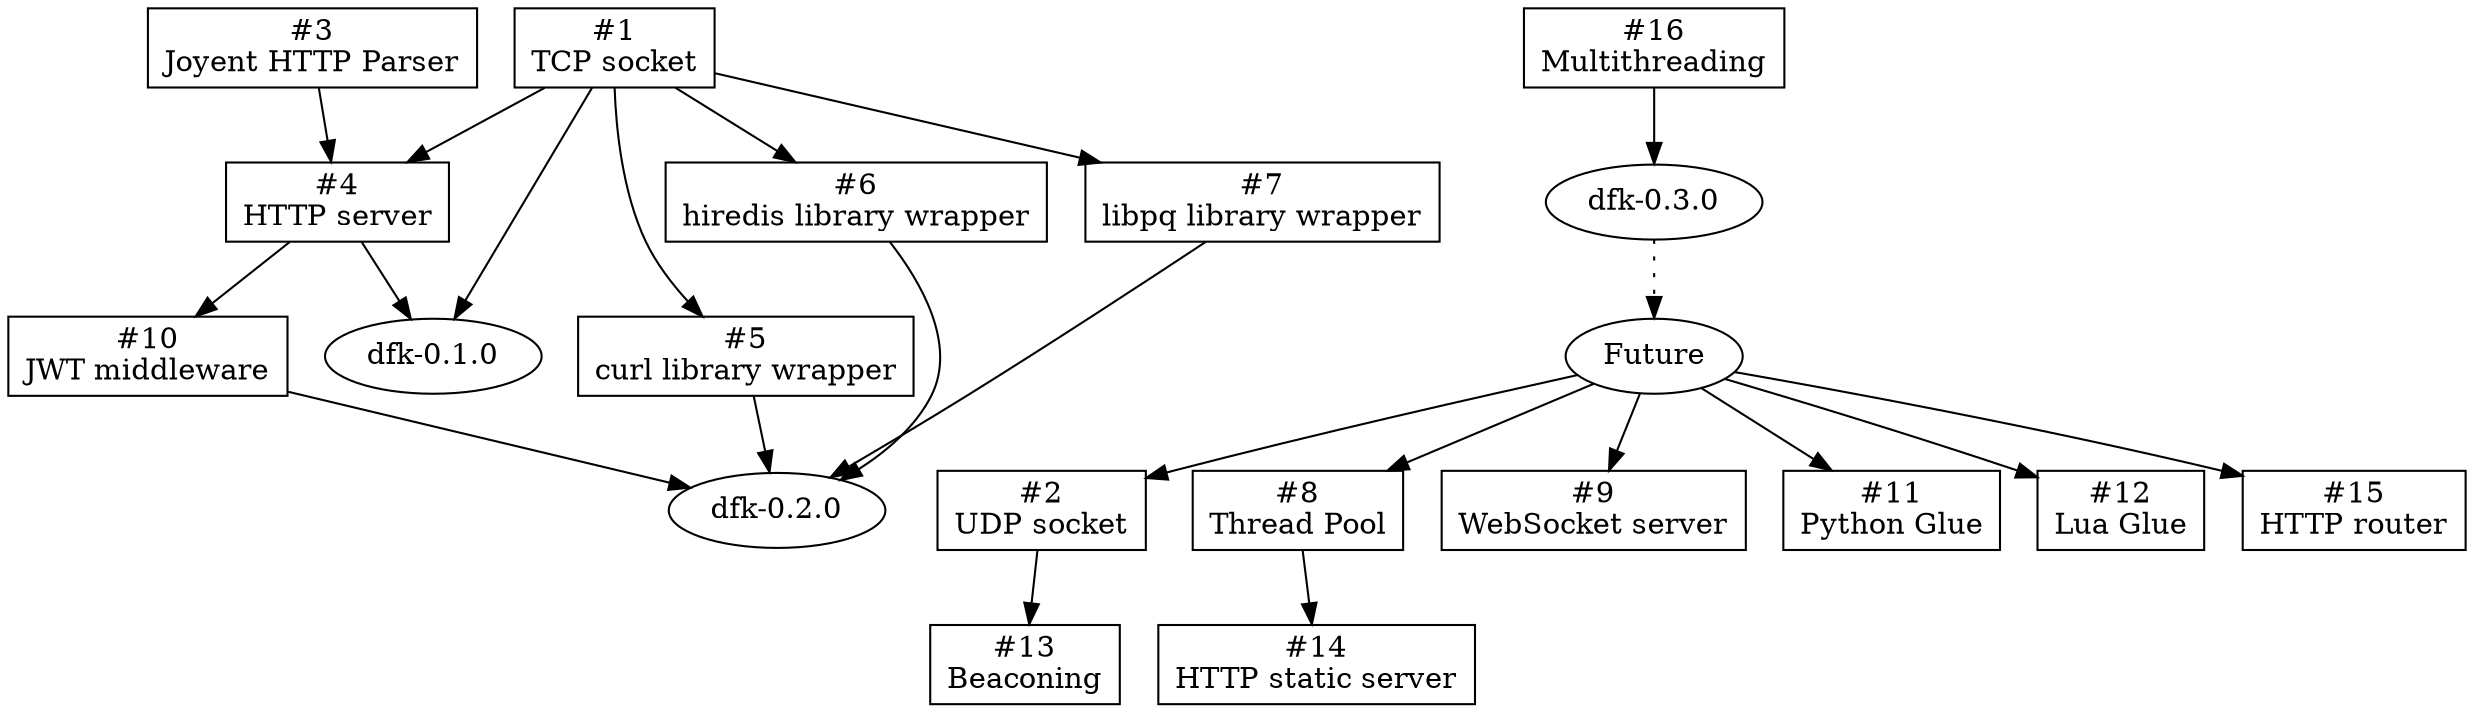 digraph "DFK Library Roadmap" {
  node [shape=box];

  tcp_socket [label="#1\nTCP socket"];
  udp_socket [label="#2\nUDP socket"];

  http_parser [label="#3\nJoyent HTTP Parser"];

  http_server [label="#4\nHTTP server"];
    tcp_socket -> http_server
    http_parser -> http_server

  curl [label="#5\ncurl library wrapper"];
    tcp_socket -> curl;

  redis [label="#6\nhiredis library wrapper"];
    tcp_socket -> redis;

  libpq [label="#7\nlibpq library wrapper"];
    tcp_socket -> libpq;

  threadpool [label="#8\nThread Pool"];

  ws [label="#9\nWebSocket server"];

  jwt [label="#10\nJWT middleware"];
    http_server -> jwt;

  python [label="#11\nPython Glue"];
  lua [label="#12\nLua Glue"];

  beacon [label="#13\nBeaconing"];
    udp_socket -> beacon;

  static [label="#14\nHTTP static server"];
    threadpool -> static;

  router [label="#15\nHTTP router"];

  mt [label="#16\nMultithreading"];

  dfk010 [label="dfk-0.1.0" shape=oval];
    tcp_socket -> dfk010
    http_server -> dfk010

  dfk020 [label="dfk-0.2.0" shape=oval];
    jwt -> dfk020;
    redis -> dfk020;
    curl -> dfk020;
    libpq -> dfk020;

  dfk030 [label="dfk-0.3.0" shape=oval];
    mt -> dfk030;

  future [label="Future" shape=oval];
    dfk030 -> future [style=dotted];

  future -> udp_socket;
  future -> ws;
  future -> threadpool;
  future -> python;
  future -> lua;
  future -> router;
}
